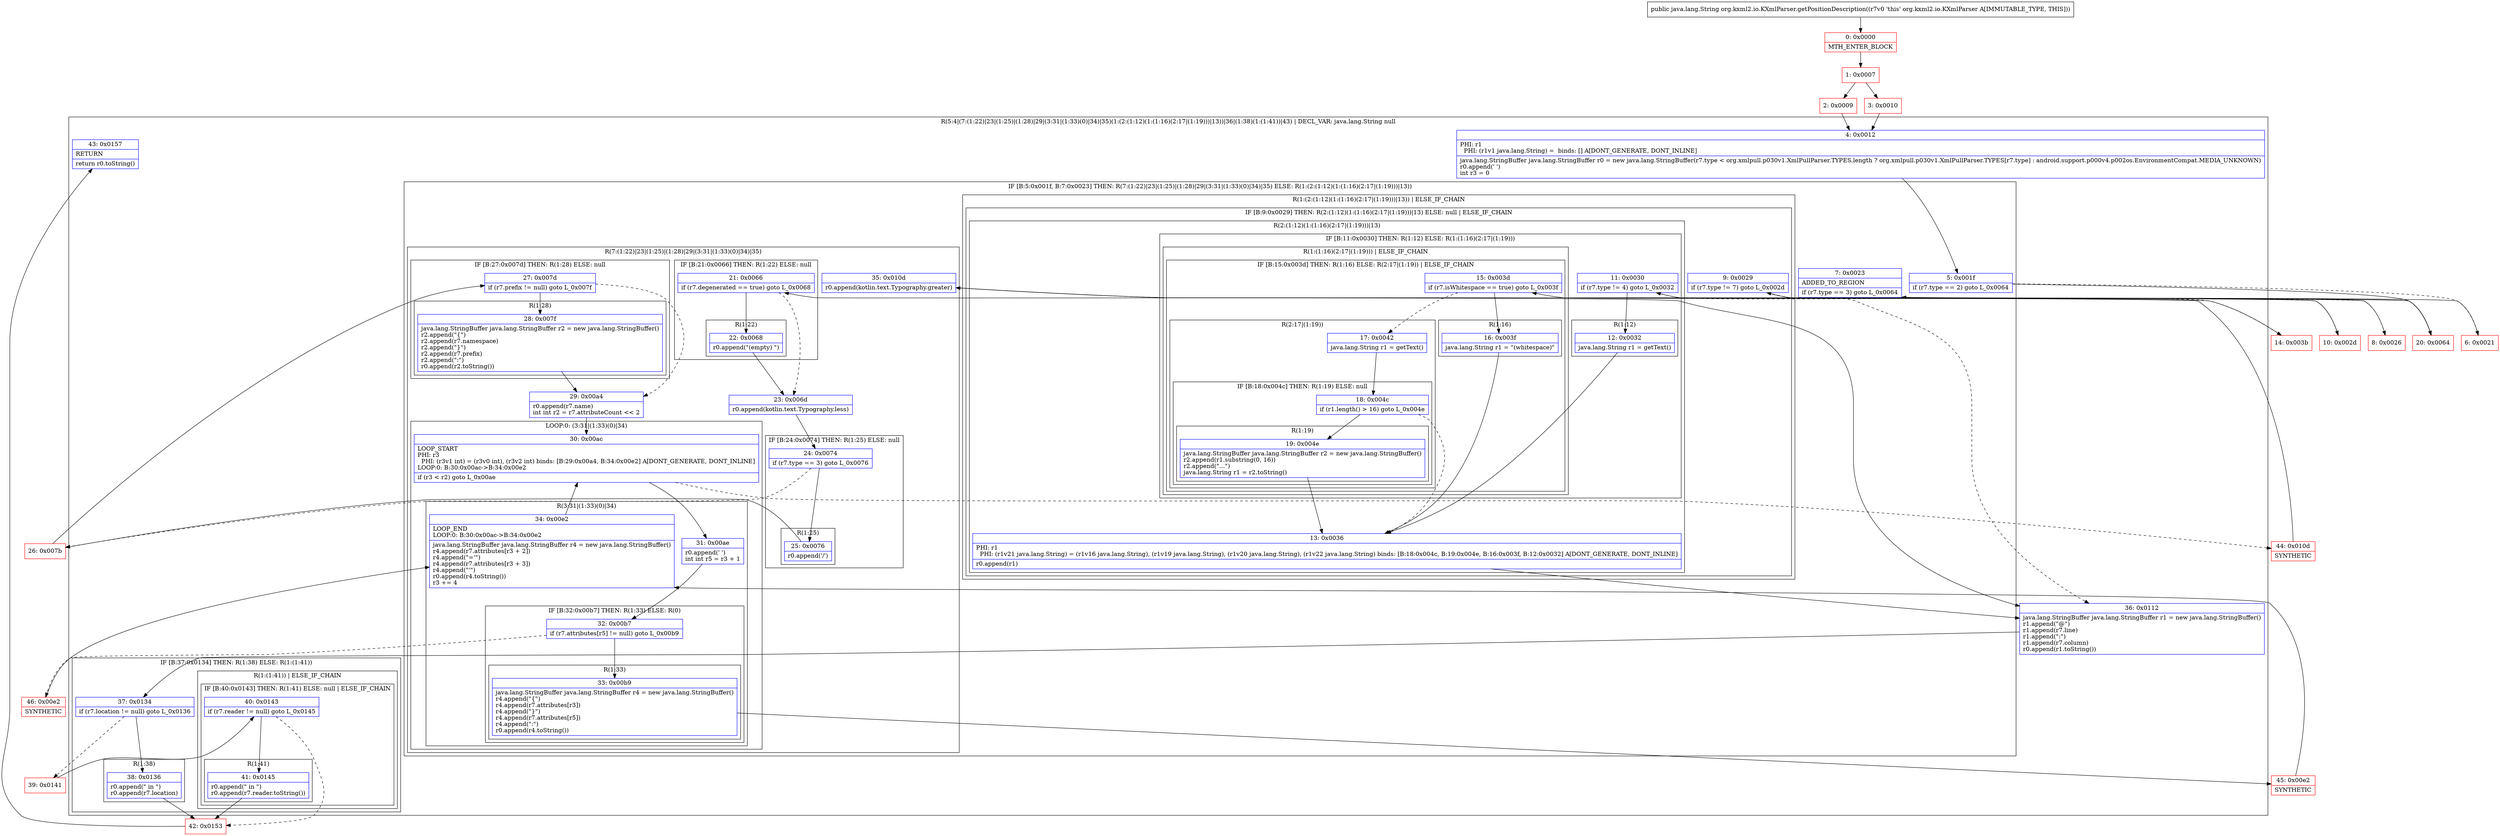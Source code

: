 digraph "CFG fororg.kxml2.io.KXmlParser.getPositionDescription()Ljava\/lang\/String;" {
subgraph cluster_Region_1158837801 {
label = "R(5:4|(7:(1:22)|23|(1:25)|(1:28)|29|(3:31|(1:33)(0)|34)|35)(1:(2:(1:12)(1:(1:16)(2:17|(1:19)))|13))|36|(1:38)(1:(1:41))|43) | DECL_VAR: java.lang.String null\l";
node [shape=record,color=blue];
Node_4 [shape=record,label="{4\:\ 0x0012|PHI: r1 \l  PHI: (r1v1 java.lang.String) =  binds: [] A[DONT_GENERATE, DONT_INLINE]\l|java.lang.StringBuffer java.lang.StringBuffer r0 = new java.lang.StringBuffer(r7.type \< org.xmlpull.p030v1.XmlPullParser.TYPES.length ? org.xmlpull.p030v1.XmlPullParser.TYPES[r7.type] : android.support.p000v4.p002os.EnvironmentCompat.MEDIA_UNKNOWN)\lr0.append(' ')\lint r3 = 0\l}"];
subgraph cluster_IfRegion_763945176 {
label = "IF [B:5:0x001f, B:7:0x0023] THEN: R(7:(1:22)|23|(1:25)|(1:28)|29|(3:31|(1:33)(0)|34)|35) ELSE: R(1:(2:(1:12)(1:(1:16)(2:17|(1:19)))|13))";
node [shape=record,color=blue];
Node_5 [shape=record,label="{5\:\ 0x001f|if (r7.type == 2) goto L_0x0064\l}"];
Node_7 [shape=record,label="{7\:\ 0x0023|ADDED_TO_REGION\l|if (r7.type == 3) goto L_0x0064\l}"];
subgraph cluster_Region_761465473 {
label = "R(7:(1:22)|23|(1:25)|(1:28)|29|(3:31|(1:33)(0)|34)|35)";
node [shape=record,color=blue];
subgraph cluster_IfRegion_224012884 {
label = "IF [B:21:0x0066] THEN: R(1:22) ELSE: null";
node [shape=record,color=blue];
Node_21 [shape=record,label="{21\:\ 0x0066|if (r7.degenerated == true) goto L_0x0068\l}"];
subgraph cluster_Region_1829150320 {
label = "R(1:22)";
node [shape=record,color=blue];
Node_22 [shape=record,label="{22\:\ 0x0068|r0.append(\"(empty) \")\l}"];
}
}
Node_23 [shape=record,label="{23\:\ 0x006d|r0.append(kotlin.text.Typography.less)\l}"];
subgraph cluster_IfRegion_578559175 {
label = "IF [B:24:0x0074] THEN: R(1:25) ELSE: null";
node [shape=record,color=blue];
Node_24 [shape=record,label="{24\:\ 0x0074|if (r7.type == 3) goto L_0x0076\l}"];
subgraph cluster_Region_1583909164 {
label = "R(1:25)";
node [shape=record,color=blue];
Node_25 [shape=record,label="{25\:\ 0x0076|r0.append('\/')\l}"];
}
}
subgraph cluster_IfRegion_1735409637 {
label = "IF [B:27:0x007d] THEN: R(1:28) ELSE: null";
node [shape=record,color=blue];
Node_27 [shape=record,label="{27\:\ 0x007d|if (r7.prefix != null) goto L_0x007f\l}"];
subgraph cluster_Region_136122358 {
label = "R(1:28)";
node [shape=record,color=blue];
Node_28 [shape=record,label="{28\:\ 0x007f|java.lang.StringBuffer java.lang.StringBuffer r2 = new java.lang.StringBuffer()\lr2.append(\"\{\")\lr2.append(r7.namespace)\lr2.append(\"\}\")\lr2.append(r7.prefix)\lr2.append(\":\")\lr0.append(r2.toString())\l}"];
}
}
Node_29 [shape=record,label="{29\:\ 0x00a4|r0.append(r7.name)\lint int r2 = r7.attributeCount \<\< 2\l}"];
subgraph cluster_LoopRegion_986787615 {
label = "LOOP:0: (3:31|(1:33)(0)|34)";
node [shape=record,color=blue];
Node_30 [shape=record,label="{30\:\ 0x00ac|LOOP_START\lPHI: r3 \l  PHI: (r3v1 int) = (r3v0 int), (r3v2 int) binds: [B:29:0x00a4, B:34:0x00e2] A[DONT_GENERATE, DONT_INLINE]\lLOOP:0: B:30:0x00ac\-\>B:34:0x00e2\l|if (r3 \< r2) goto L_0x00ae\l}"];
subgraph cluster_Region_1370613147 {
label = "R(3:31|(1:33)(0)|34)";
node [shape=record,color=blue];
Node_31 [shape=record,label="{31\:\ 0x00ae|r0.append(' ')\lint int r5 = r3 + 1\l}"];
subgraph cluster_IfRegion_68465998 {
label = "IF [B:32:0x00b7] THEN: R(1:33) ELSE: R(0)";
node [shape=record,color=blue];
Node_32 [shape=record,label="{32\:\ 0x00b7|if (r7.attributes[r5] != null) goto L_0x00b9\l}"];
subgraph cluster_Region_1681119790 {
label = "R(1:33)";
node [shape=record,color=blue];
Node_33 [shape=record,label="{33\:\ 0x00b9|java.lang.StringBuffer java.lang.StringBuffer r4 = new java.lang.StringBuffer()\lr4.append(\"\{\")\lr4.append(r7.attributes[r3])\lr4.append(\"\}\")\lr4.append(r7.attributes[r5])\lr4.append(\":\")\lr0.append(r4.toString())\l}"];
}
subgraph cluster_Region_219450867 {
label = "R(0)";
node [shape=record,color=blue];
}
}
Node_34 [shape=record,label="{34\:\ 0x00e2|LOOP_END\lLOOP:0: B:30:0x00ac\-\>B:34:0x00e2\l|java.lang.StringBuffer java.lang.StringBuffer r4 = new java.lang.StringBuffer()\lr4.append(r7.attributes[r3 + 2])\lr4.append(\"='\")\lr4.append(r7.attributes[r3 + 3])\lr4.append(\"'\")\lr0.append(r4.toString())\lr3 += 4\l}"];
}
}
Node_35 [shape=record,label="{35\:\ 0x010d|r0.append(kotlin.text.Typography.greater)\l}"];
}
subgraph cluster_Region_1363152527 {
label = "R(1:(2:(1:12)(1:(1:16)(2:17|(1:19)))|13)) | ELSE_IF_CHAIN\l";
node [shape=record,color=blue];
subgraph cluster_IfRegion_320387652 {
label = "IF [B:9:0x0029] THEN: R(2:(1:12)(1:(1:16)(2:17|(1:19)))|13) ELSE: null | ELSE_IF_CHAIN\l";
node [shape=record,color=blue];
Node_9 [shape=record,label="{9\:\ 0x0029|if (r7.type != 7) goto L_0x002d\l}"];
subgraph cluster_Region_2122845805 {
label = "R(2:(1:12)(1:(1:16)(2:17|(1:19)))|13)";
node [shape=record,color=blue];
subgraph cluster_IfRegion_1978740949 {
label = "IF [B:11:0x0030] THEN: R(1:12) ELSE: R(1:(1:16)(2:17|(1:19)))";
node [shape=record,color=blue];
Node_11 [shape=record,label="{11\:\ 0x0030|if (r7.type != 4) goto L_0x0032\l}"];
subgraph cluster_Region_1426779270 {
label = "R(1:12)";
node [shape=record,color=blue];
Node_12 [shape=record,label="{12\:\ 0x0032|java.lang.String r1 = getText()\l}"];
}
subgraph cluster_Region_1545814157 {
label = "R(1:(1:16)(2:17|(1:19))) | ELSE_IF_CHAIN\l";
node [shape=record,color=blue];
subgraph cluster_IfRegion_222693872 {
label = "IF [B:15:0x003d] THEN: R(1:16) ELSE: R(2:17|(1:19)) | ELSE_IF_CHAIN\l";
node [shape=record,color=blue];
Node_15 [shape=record,label="{15\:\ 0x003d|if (r7.isWhitespace == true) goto L_0x003f\l}"];
subgraph cluster_Region_1947572623 {
label = "R(1:16)";
node [shape=record,color=blue];
Node_16 [shape=record,label="{16\:\ 0x003f|java.lang.String r1 = \"(whitespace)\"\l}"];
}
subgraph cluster_Region_1278291021 {
label = "R(2:17|(1:19))";
node [shape=record,color=blue];
Node_17 [shape=record,label="{17\:\ 0x0042|java.lang.String r1 = getText()\l}"];
subgraph cluster_IfRegion_1541036166 {
label = "IF [B:18:0x004c] THEN: R(1:19) ELSE: null";
node [shape=record,color=blue];
Node_18 [shape=record,label="{18\:\ 0x004c|if (r1.length() \> 16) goto L_0x004e\l}"];
subgraph cluster_Region_1192230822 {
label = "R(1:19)";
node [shape=record,color=blue];
Node_19 [shape=record,label="{19\:\ 0x004e|java.lang.StringBuffer java.lang.StringBuffer r2 = new java.lang.StringBuffer()\lr2.append(r1.substring(0, 16))\lr2.append(\"...\")\ljava.lang.String r1 = r2.toString()\l}"];
}
}
}
}
}
}
Node_13 [shape=record,label="{13\:\ 0x0036|PHI: r1 \l  PHI: (r1v21 java.lang.String) = (r1v16 java.lang.String), (r1v19 java.lang.String), (r1v20 java.lang.String), (r1v22 java.lang.String) binds: [B:18:0x004c, B:19:0x004e, B:16:0x003f, B:12:0x0032] A[DONT_GENERATE, DONT_INLINE]\l|r0.append(r1)\l}"];
}
}
}
}
Node_36 [shape=record,label="{36\:\ 0x0112|java.lang.StringBuffer java.lang.StringBuffer r1 = new java.lang.StringBuffer()\lr1.append(\"@\")\lr1.append(r7.line)\lr1.append(\":\")\lr1.append(r7.column)\lr0.append(r1.toString())\l}"];
subgraph cluster_IfRegion_668056752 {
label = "IF [B:37:0x0134] THEN: R(1:38) ELSE: R(1:(1:41))";
node [shape=record,color=blue];
Node_37 [shape=record,label="{37\:\ 0x0134|if (r7.location != null) goto L_0x0136\l}"];
subgraph cluster_Region_504028405 {
label = "R(1:38)";
node [shape=record,color=blue];
Node_38 [shape=record,label="{38\:\ 0x0136|r0.append(\" in \")\lr0.append(r7.location)\l}"];
}
subgraph cluster_Region_1638971375 {
label = "R(1:(1:41)) | ELSE_IF_CHAIN\l";
node [shape=record,color=blue];
subgraph cluster_IfRegion_1552169888 {
label = "IF [B:40:0x0143] THEN: R(1:41) ELSE: null | ELSE_IF_CHAIN\l";
node [shape=record,color=blue];
Node_40 [shape=record,label="{40\:\ 0x0143|if (r7.reader != null) goto L_0x0145\l}"];
subgraph cluster_Region_1078554514 {
label = "R(1:41)";
node [shape=record,color=blue];
Node_41 [shape=record,label="{41\:\ 0x0145|r0.append(\" in \")\lr0.append(r7.reader.toString())\l}"];
}
}
}
}
Node_43 [shape=record,label="{43\:\ 0x0157|RETURN\l|return r0.toString()\l}"];
}
Node_0 [shape=record,color=red,label="{0\:\ 0x0000|MTH_ENTER_BLOCK\l}"];
Node_1 [shape=record,color=red,label="{1\:\ 0x0007}"];
Node_2 [shape=record,color=red,label="{2\:\ 0x0009}"];
Node_3 [shape=record,color=red,label="{3\:\ 0x0010}"];
Node_6 [shape=record,color=red,label="{6\:\ 0x0021}"];
Node_8 [shape=record,color=red,label="{8\:\ 0x0026}"];
Node_10 [shape=record,color=red,label="{10\:\ 0x002d}"];
Node_14 [shape=record,color=red,label="{14\:\ 0x003b}"];
Node_20 [shape=record,color=red,label="{20\:\ 0x0064}"];
Node_26 [shape=record,color=red,label="{26\:\ 0x007b}"];
Node_39 [shape=record,color=red,label="{39\:\ 0x0141}"];
Node_42 [shape=record,color=red,label="{42\:\ 0x0153}"];
Node_44 [shape=record,color=red,label="{44\:\ 0x010d|SYNTHETIC\l}"];
Node_45 [shape=record,color=red,label="{45\:\ 0x00e2|SYNTHETIC\l}"];
Node_46 [shape=record,color=red,label="{46\:\ 0x00e2|SYNTHETIC\l}"];
MethodNode[shape=record,label="{public java.lang.String org.kxml2.io.KXmlParser.getPositionDescription((r7v0 'this' org.kxml2.io.KXmlParser A[IMMUTABLE_TYPE, THIS])) }"];
MethodNode -> Node_0;
Node_4 -> Node_5;
Node_5 -> Node_6[style=dashed];
Node_5 -> Node_20;
Node_7 -> Node_8[style=dashed];
Node_7 -> Node_20;
Node_21 -> Node_22;
Node_21 -> Node_23[style=dashed];
Node_22 -> Node_23;
Node_23 -> Node_24;
Node_24 -> Node_25;
Node_24 -> Node_26[style=dashed];
Node_25 -> Node_26;
Node_27 -> Node_28;
Node_27 -> Node_29[style=dashed];
Node_28 -> Node_29;
Node_29 -> Node_30;
Node_30 -> Node_31;
Node_30 -> Node_44[style=dashed];
Node_31 -> Node_32;
Node_32 -> Node_33;
Node_32 -> Node_46[style=dashed];
Node_33 -> Node_45;
Node_34 -> Node_30;
Node_35 -> Node_36;
Node_9 -> Node_10;
Node_9 -> Node_36[style=dashed];
Node_11 -> Node_12;
Node_11 -> Node_14[style=dashed];
Node_12 -> Node_13;
Node_15 -> Node_16;
Node_15 -> Node_17[style=dashed];
Node_16 -> Node_13;
Node_17 -> Node_18;
Node_18 -> Node_13[style=dashed];
Node_18 -> Node_19;
Node_19 -> Node_13;
Node_13 -> Node_36;
Node_36 -> Node_37;
Node_37 -> Node_38;
Node_37 -> Node_39[style=dashed];
Node_38 -> Node_42;
Node_40 -> Node_41;
Node_40 -> Node_42[style=dashed];
Node_41 -> Node_42;
Node_0 -> Node_1;
Node_1 -> Node_2;
Node_1 -> Node_3;
Node_2 -> Node_4;
Node_3 -> Node_4;
Node_6 -> Node_7;
Node_8 -> Node_9;
Node_10 -> Node_11;
Node_14 -> Node_15;
Node_20 -> Node_21;
Node_26 -> Node_27;
Node_39 -> Node_40;
Node_42 -> Node_43;
Node_44 -> Node_35;
Node_45 -> Node_34;
Node_46 -> Node_34;
}

